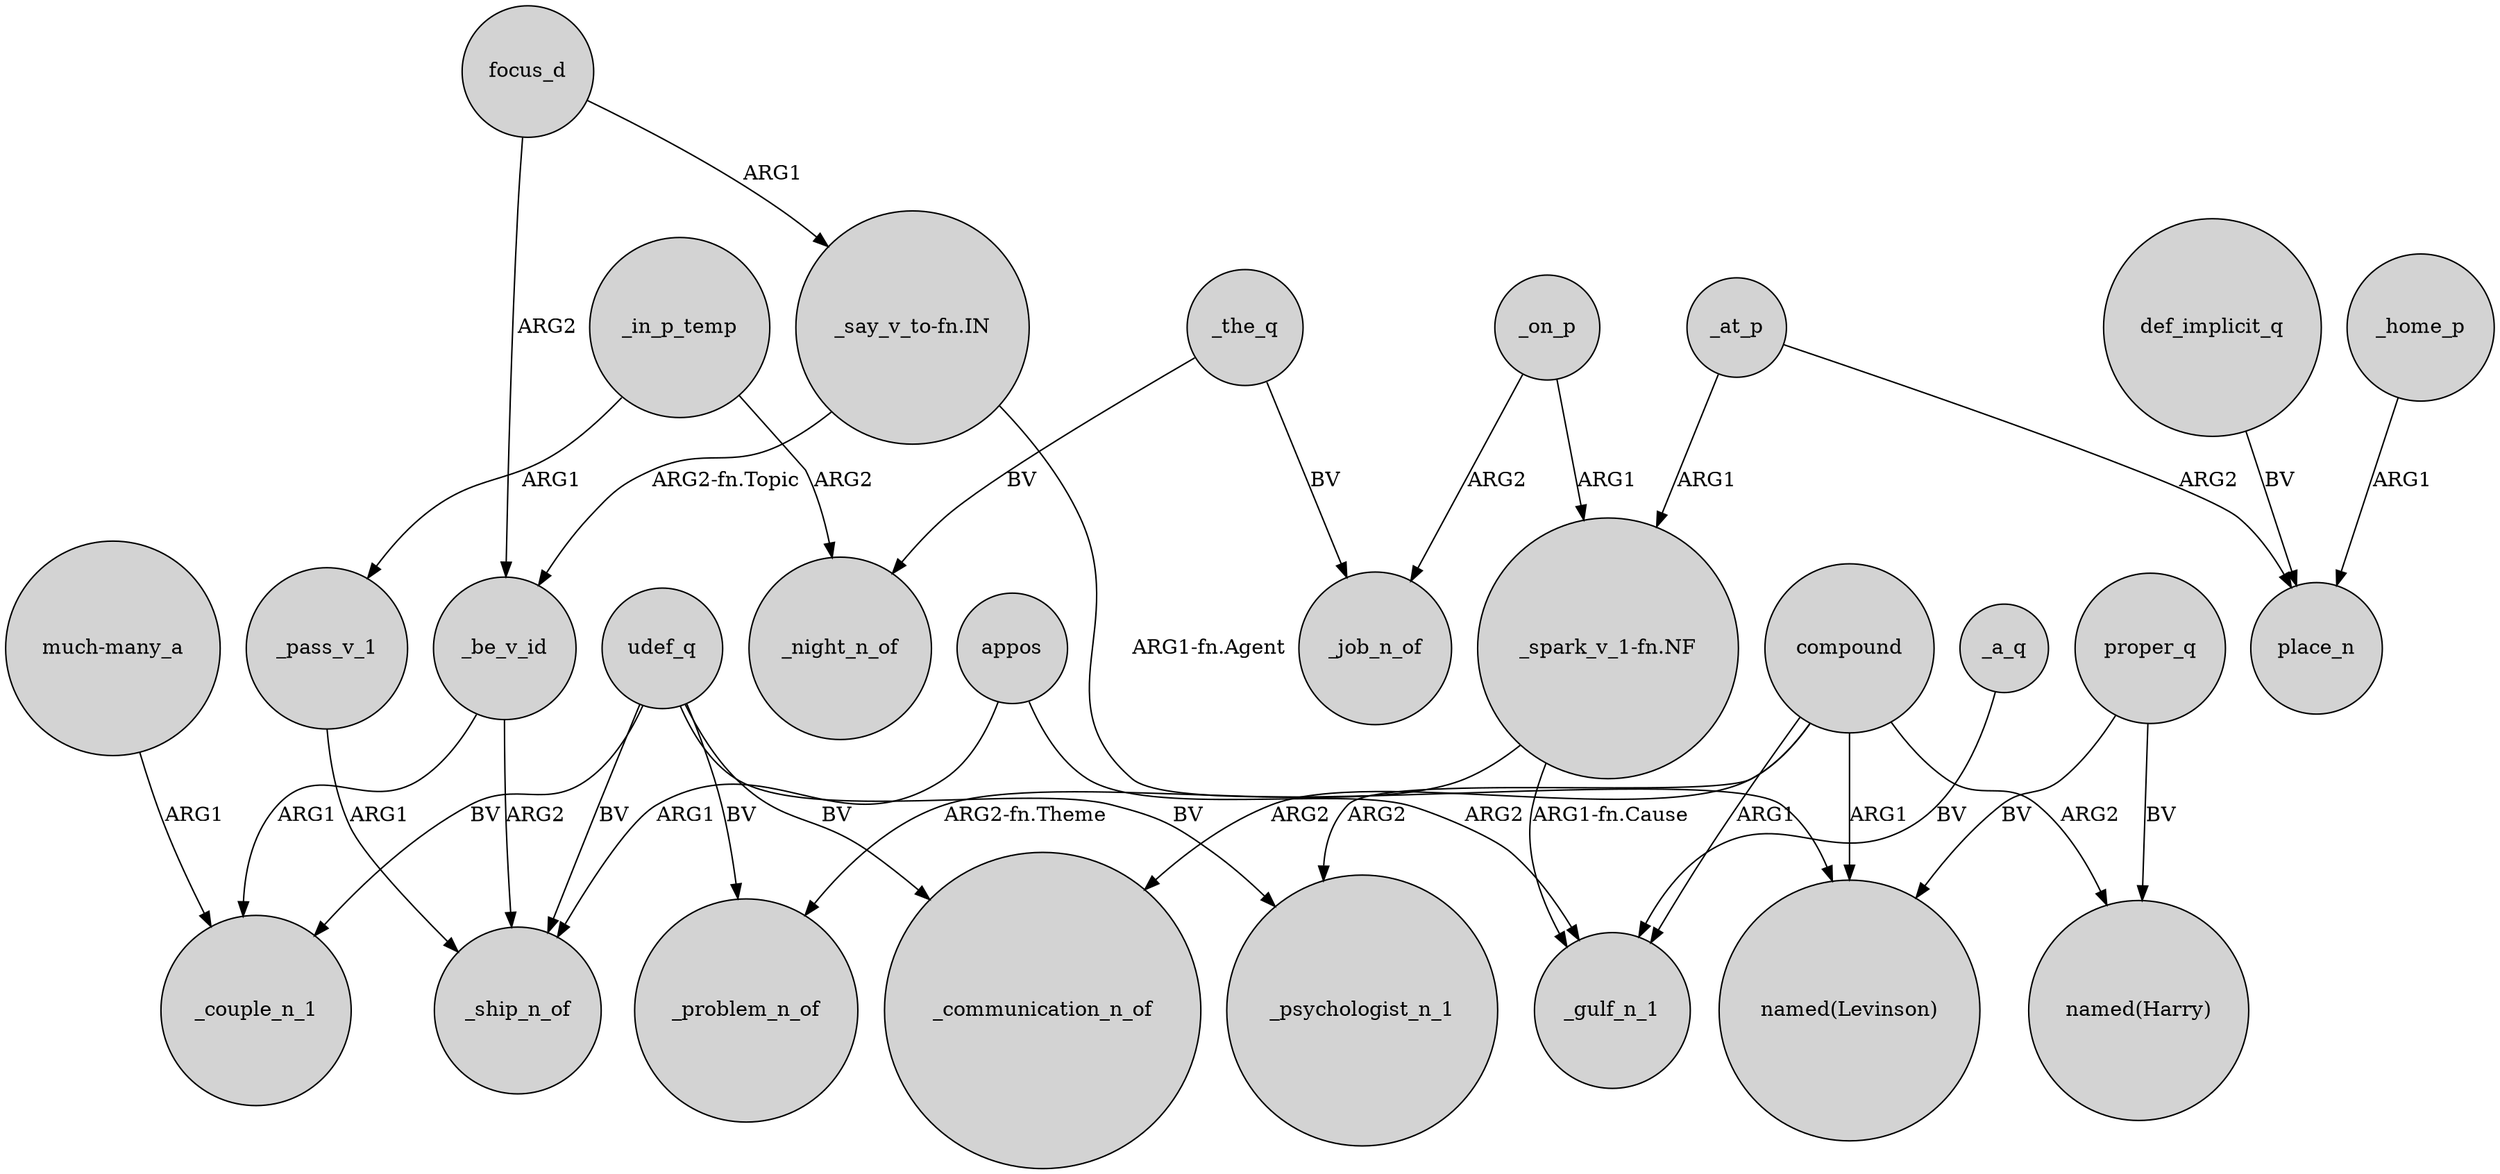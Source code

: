 digraph {
	node [shape=circle style=filled]
	focus_d -> _be_v_id [label=ARG2]
	_at_p -> place_n [label=ARG2]
	_pass_v_1 -> _ship_n_of [label=ARG1]
	compound -> "named(Levinson)" [label=ARG1]
	appos -> _ship_n_of [label=ARG1]
	udef_q -> _ship_n_of [label=BV]
	"much-many_a" -> _couple_n_1 [label=ARG1]
	_be_v_id -> _couple_n_1 [label=ARG1]
	def_implicit_q -> place_n [label=BV]
	_on_p -> _job_n_of [label=ARG2]
	"_spark_v_1-fn.NF" -> _gulf_n_1 [label="ARG1-fn.Cause"]
	udef_q -> _problem_n_of [label=BV]
	"_say_v_to-fn.IN" -> _be_v_id [label="ARG2-fn.Topic"]
	proper_q -> "named(Harry)" [label=BV]
	"_spark_v_1-fn.NF" -> _problem_n_of [label="ARG2-fn.Theme"]
	"_say_v_to-fn.IN" -> "named(Levinson)" [label="ARG1-fn.Agent"]
	_on_p -> "_spark_v_1-fn.NF" [label=ARG1]
	_in_p_temp -> _night_n_of [label=ARG2]
	compound -> _gulf_n_1 [label=ARG1]
	udef_q -> _communication_n_of [label=BV]
	_the_q -> _job_n_of [label=BV]
	compound -> _psychologist_n_1 [label=ARG2]
	udef_q -> _couple_n_1 [label=BV]
	_at_p -> "_spark_v_1-fn.NF" [label=ARG1]
	_the_q -> _night_n_of [label=BV]
	udef_q -> _psychologist_n_1 [label=BV]
	compound -> "named(Harry)" [label=ARG2]
	appos -> _gulf_n_1 [label=ARG2]
	compound -> _communication_n_of [label=ARG2]
	_be_v_id -> _ship_n_of [label=ARG2]
	proper_q -> "named(Levinson)" [label=BV]
	_in_p_temp -> _pass_v_1 [label=ARG1]
	_a_q -> _gulf_n_1 [label=BV]
	_home_p -> place_n [label=ARG1]
	focus_d -> "_say_v_to-fn.IN" [label=ARG1]
}
